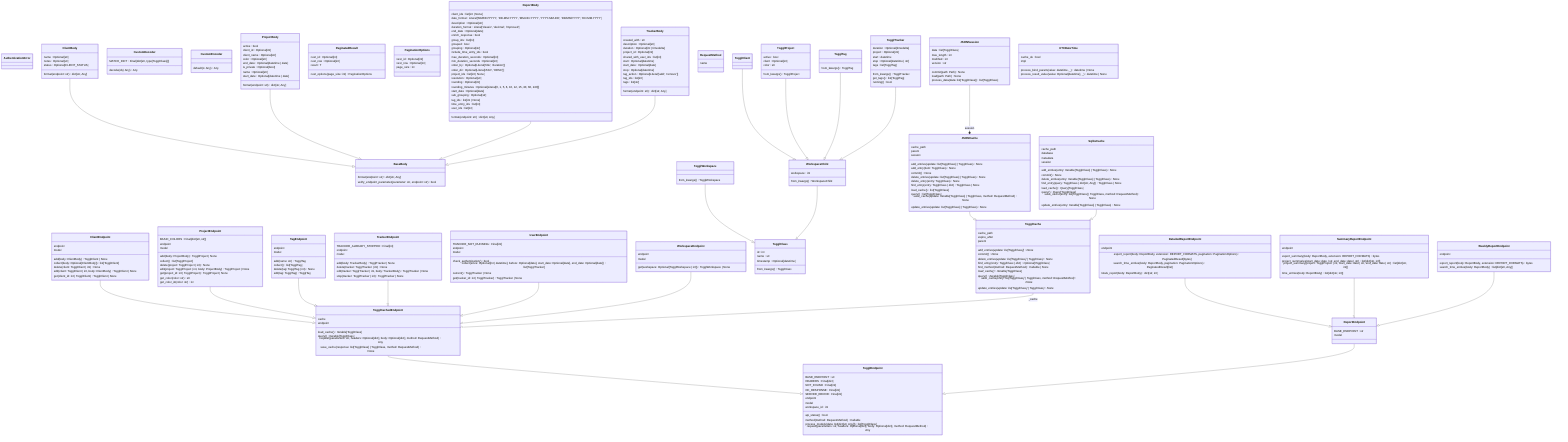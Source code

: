 classDiagram
  class AuthenticationError {
  }
  class BaseBody {
    format(endpoint: str)* dict[str, Any]
    verify_endpoint_parameter(parameter: str, endpoint: str) bool
  }
  class ClientBody {
    name : Optional[str]
    notes : Optional[str]
    status : Optional[CLIENT_STATUS]
    format(endpoint: str) dict[str, Any]
  }
  class ClientEndpoint {
    endpoint
    model
    add(body: ClientBody) TogglClient | None
    collect(body: Optional[ClientBody]) list[TogglClient]
    delete(client: TogglClient | int) None
    edit(client: TogglClient | int, body: ClientBody) TogglClient | None
    get(client_id: int | TogglClient) TogglClient | None
  }
  class CustomDecoder {
    MATCH_DICT : Final[dict[str, type[TogglClass]]]
    decode(obj: Any) Any
  }
  class CustomEncoder {
    default(o: Any) Any
  }
  class DetailedReportEndpoint {
    endpoint
    export_report(body: ReportBody, extension: REPORT_FORMATS, pagination: PaginationOptions) PaginatedResult[bytes]
    search_time_entries(body: ReportBody, pagination: PaginationOptions) PaginatedResult[list]
    totals_report(body: ReportBody) dict[str, int]
  }
  class JSONCache {
    cache_path
    parent
    session
    add_entries(update: list[TogglClass] | TogglClass) None
    add_entry(item: TogglClass) None
    commit() None
    delete_entries(update: list[TogglClass] | TogglClass) None
    delete_entry(entry: TogglClass) None
    find_entry(entry: TogglClass | dict) TogglClass | None
    load_cache() list[TogglClass]
    query() list[TogglClass]
    save_cache(update: Iterable[TogglClass] | TogglClass, method: RequestMethod) None
    update_entries(update: list[TogglClass] | TogglClass) None
  }
  class JSONSession {
    data : list[TogglClass]
    max_length : int
    modified : int
    version : str
    commit(path: Path) None
    load(path: Path) None
    process_data(data: list[TogglClass]) list[TogglClass]
  }
  class PaginatedResult {
    next_id : Optional[int]
    next_row : Optional[int]
    result : T
    next_options(page_size: int) PaginationOptions
  }
  class PaginationOptions {
    next_id : Optional[int]
    next_row : Optional[int]
    page_size : int
  }
  class ProjectBody {
    active : bool
    client_id : Optional[int]
    client_name : Optional[str]
    color : Optional[str]
    end_date : Optional[datetime | date]
    is_private : Optional[bool]
    name : Optional[str]
    start_date : Optional[datetime | date]
    format(endpoint: str) dict[str, Any]
  }
  class ProjectEndpoint {
    BASIC_COLORS : Final[dict[str, str]]
    endpoint
    model
    add(body: ProjectBody) TogglProject | None
    collect() list[TogglProject]
    delete(project: TogglProject | int) None
    edit(project: TogglProject | int, body: ProjectBody) TogglProject | None
    get(project_id: int | TogglProject) TogglProject | None
    get_color(color: str) str
    get_color_id(color: str) int
  }
  class ReportBody {
    client_ids : list[int | None]
    date_format : Literal['MM/DD/YYYY', 'DD-MM-YYYY', 'MM-DD-YYYY', 'YYYY-MM-DD', 'DD/MM/YYYY', 'DD.MM.YYYY']
    description : Optional[str]
    duration_format : Literal['classic', 'decimal', 'improved']
    end_date : Optional[date]
    enrich_response : bool
    group_ids : list[int]
    grouped : bool
    grouping : Optional[str]
    include_time_entry_ids : bool
    max_duration_seconds : Optional[int]
    min_duration_seconds : Optional[int]
    order_by : Optional[Literal['title', 'duration']]
    order_dir : Optional[Literal['ASC', 'DESC']]
    project_ids : list[int | None]
    resolution : Optional[str]
    rounding : Optional[int]
    rounding_minutes : Optional[Literal[0, 1, 5, 6, 10, 12, 15, 30, 60, 240]]
    start_date : Optional[date]
    sub_grouping : Optional[str]
    tag_ids : list[int | None]
    time_entry_ids : list[int]
    user_ids : list[int]
    format(endpoint: str) dict[str, Any]
  }
  class ReportEndpoint {
    BASE_ENDPOINT : str
    model
  }
  class RequestMethod {
    name
  }
  class SqliteCache {
    cache_path
    database
    metadata
    session
    add_entries(entry: Iterable[TogglClass] | TogglClass) None
    commit() None
    delete_entries(entry: Iterable[TogglClass] | TogglClass) None
    find_entry(query: TogglClass | dict[str, Any]) TogglClass | None
    load_cache() Query[TogglClass]
    query() Query[TogglClass]
    save_cache(entry: list[TogglClass] | TogglClass, method: RequestMethod) None
    update_entries(entry: Iterable[TogglClass] | TogglClass) None
  }
  class SummaryReportEndpoint {
    endpoint
    export_summary(body: ReportBody, extension: REPORT_FORMATS) bytes
    project_summaries(start_date: date | str, end_date: date | str) list[dict[str, int]]
    project_summary(project: TogglProject | int, start_date: date | str, end_date: date | str) list[dict[str, int]]
    time_entries(body: ReportBody) list[dict[str, int]]
  }
  class TagEndpoint {
    endpoint
    model
    add(name: str) TogglTag
    collect() list[TogglTag]
    delete(tag: TogglTag | int) None
    edit(tag: TogglTag) TogglTag
  }
  class TogglCache {
    cache_path
    expire_after
    parent
    add_entries(update: list[TogglClass])* None
    commit()* None
    delete_entries(update: list[TogglClass] | TogglClass)* None
    find_entry(entry: TogglClass | dict)* Optional[TogglClass]
    find_method(method: RequestMethod) Callable | None
    load_cache()* Iterable[TogglClass]
    query()* Iterable[TogglClass]
    save_cache(entry: list[TogglClass] | TogglClass, method: RequestMethod)* None
    update_entries(update: list[TogglClass] | TogglClass)* None
  }
  class TogglCachedEndpoint {
    cache
    endpoint
    load_cache() Iterable[TogglClass]
    query() Iterable[TogglClass]
    request(parameters: str, headers: Optional[dict], body: Optional[dict], method: RequestMethod) Any
    save_cache(response: list[TogglClass] | TogglClass, method: RequestMethod) None
  }
  class TogglClass {
    id : int
    name : str
    timestamp : Optional[datetime]
    from_kwargs()* TogglClass
  }
  class TogglClient {
  }
  class TogglEndpoint {
    BASE_ENDPOINT : str
    HEADERS : Final[dict]
    NOT_FOUND : Final[int]
    OK_RESPONSE : Final[int]
    SERVER_ERROR : Final[int]
    endpoint
    model
    workspace_id : int
    api_status() bool
    method(method: RequestMethod) Callable
    process_models(data: list[dict[str, Any]]) list[TogglClass]
    request(parameters: str, headers: Optional[dict], body: Optional[dict], method: RequestMethod) Any
  }
  class TogglProject {
    active : bool
    client : Optional[int]
    color : str
    from_kwargs() TogglProject
  }
  class TogglTag {
    from_kwargs() TogglTag
  }
  class TogglTracker {
    duration : Optional[timedelta]
    project : Optional[int]
    start : datetime
    stop : Optional[datetime | str]
    tags : list[TogglTag]
    from_kwargs() TogglTracker
    get_tags() list[TogglTag]
    running() bool
  }
  class TogglWorkspace {
    from_kwargs() TogglWorkspace
  }
  class TrackerBody {
    created_with : str
    description : Optional[str]
    duration : Optional[int | timedelta]
    project_id : Optional[int]
    shared_with_user_ids : list[int]
    start : Optional[datetime]
    start_date : Optional[date]
    stop : Optional[datetime]
    tag_action : Optional[Literal['add', 'remove']]
    tag_ids : list[int]
    tags : list[str]
    format(endpoint: str) dict[str, Any]
  }
  class TrackerEndpoint {
    TRACKER_ALREADY_STOPPED : Final[int]
    endpoint
    model
    add(body: TrackerBody) TogglTracker | None
    delete(tracker: TogglTracker | int) None
    edit(tracker: TogglTracker | int, body: TrackerBody) TogglTracker | None
    stop(tracker: TogglTracker | int) TogglTracker | None
  }
  class UTCDateTime {
    cache_ok : bool
    impl
    process_bind_param(value: datetime, _) datetime | None
    process_result_value(value: Optional[datetime], _) datetime | None
  }
  class UserEndpoint {
    TRACKER_NOT_RUNNING : Final[int]
    endpoint
    model
    check_authentication() bool
    collect(since: Optional[int | datetime], before: Optional[date], start_date: Optional[date], end_date: Optional[date]) list[TogglTracker]
    current() TogglTracker | None
    get(tracker_id: int | TogglTracker) TogglTracker | None
  }
  class WeeklyReportEndpoint {
    endpoint
    export_report(body: ReportBody, extension: REPORT_FORMATS) bytes
    search_time_entries(body: ReportBody) list[dict[str, Any]]
  }
  class WorkspaceChild {
    workspace : int
    from_kwargs() WorkspaceChild
  }
  class WorkspaceEndpoint {
    endpoint
    model
    get(workspace: Optional[TogglWorkspace | int]) TogglWorkspace | None
  }
  ClientBody --|> BaseBody
  ClientEndpoint --|> TogglCachedEndpoint
  JSONCache --|> TogglCache
  SqliteCache --|> TogglCache
  TogglCachedEndpoint --|> TogglEndpoint
  TogglClient --|> WorkspaceChild
  TogglProject --|> WorkspaceChild
  TogglTag --|> WorkspaceChild
  TogglTracker --|> WorkspaceChild
  TogglWorkspace --|> TogglClass
  WorkspaceChild --|> TogglClass
  ProjectBody --|> BaseBody
  ProjectEndpoint --|> TogglCachedEndpoint
  DetailedReportEndpoint --|> ReportEndpoint
  ReportBody --|> BaseBody
  ReportEndpoint --|> TogglEndpoint
  SummaryReportEndpoint --|> ReportEndpoint
  WeeklyReportEndpoint --|> ReportEndpoint
  TagEndpoint --|> TogglCachedEndpoint
  TrackerBody --|> BaseBody
  TrackerEndpoint --|> TogglCachedEndpoint
  UserEndpoint --|> TogglCachedEndpoint
  WorkspaceEndpoint --|> TogglCachedEndpoint
  JSONSession --* JSONCache : session
  TogglCache --o TogglCachedEndpoint : _cache